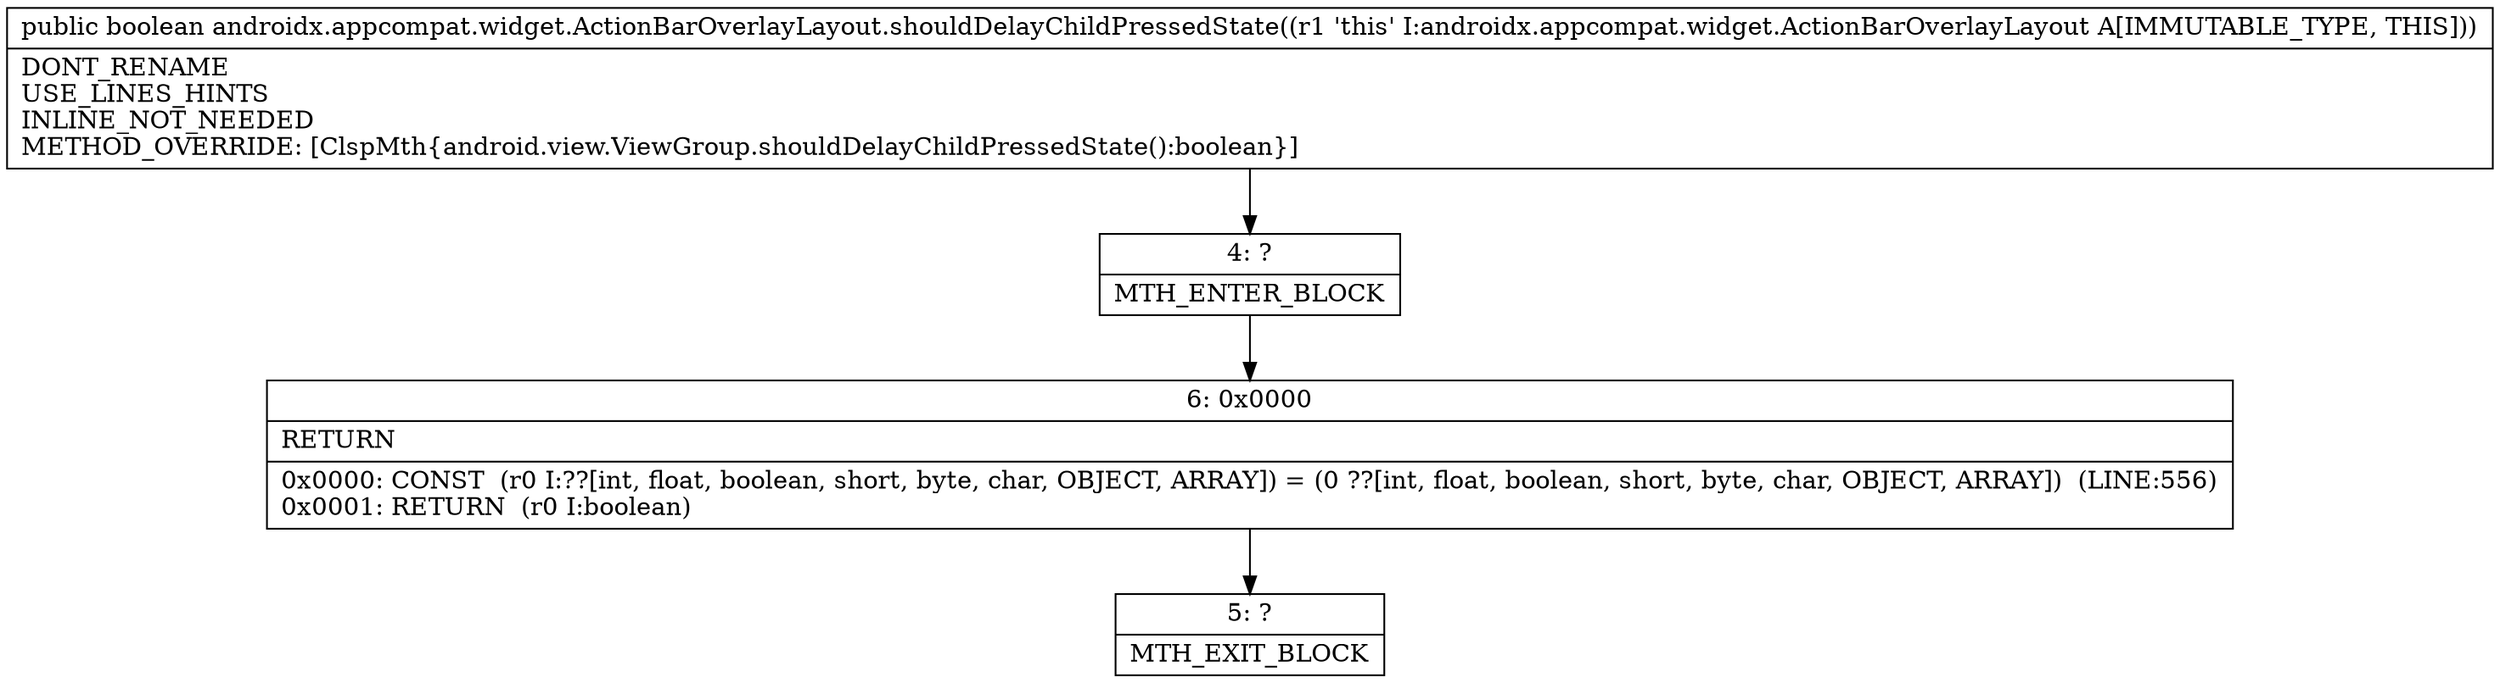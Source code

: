 digraph "CFG forandroidx.appcompat.widget.ActionBarOverlayLayout.shouldDelayChildPressedState()Z" {
Node_4 [shape=record,label="{4\:\ ?|MTH_ENTER_BLOCK\l}"];
Node_6 [shape=record,label="{6\:\ 0x0000|RETURN\l|0x0000: CONST  (r0 I:??[int, float, boolean, short, byte, char, OBJECT, ARRAY]) = (0 ??[int, float, boolean, short, byte, char, OBJECT, ARRAY])  (LINE:556)\l0x0001: RETURN  (r0 I:boolean) \l}"];
Node_5 [shape=record,label="{5\:\ ?|MTH_EXIT_BLOCK\l}"];
MethodNode[shape=record,label="{public boolean androidx.appcompat.widget.ActionBarOverlayLayout.shouldDelayChildPressedState((r1 'this' I:androidx.appcompat.widget.ActionBarOverlayLayout A[IMMUTABLE_TYPE, THIS]))  | DONT_RENAME\lUSE_LINES_HINTS\lINLINE_NOT_NEEDED\lMETHOD_OVERRIDE: [ClspMth\{android.view.ViewGroup.shouldDelayChildPressedState():boolean\}]\l}"];
MethodNode -> Node_4;Node_4 -> Node_6;
Node_6 -> Node_5;
}


